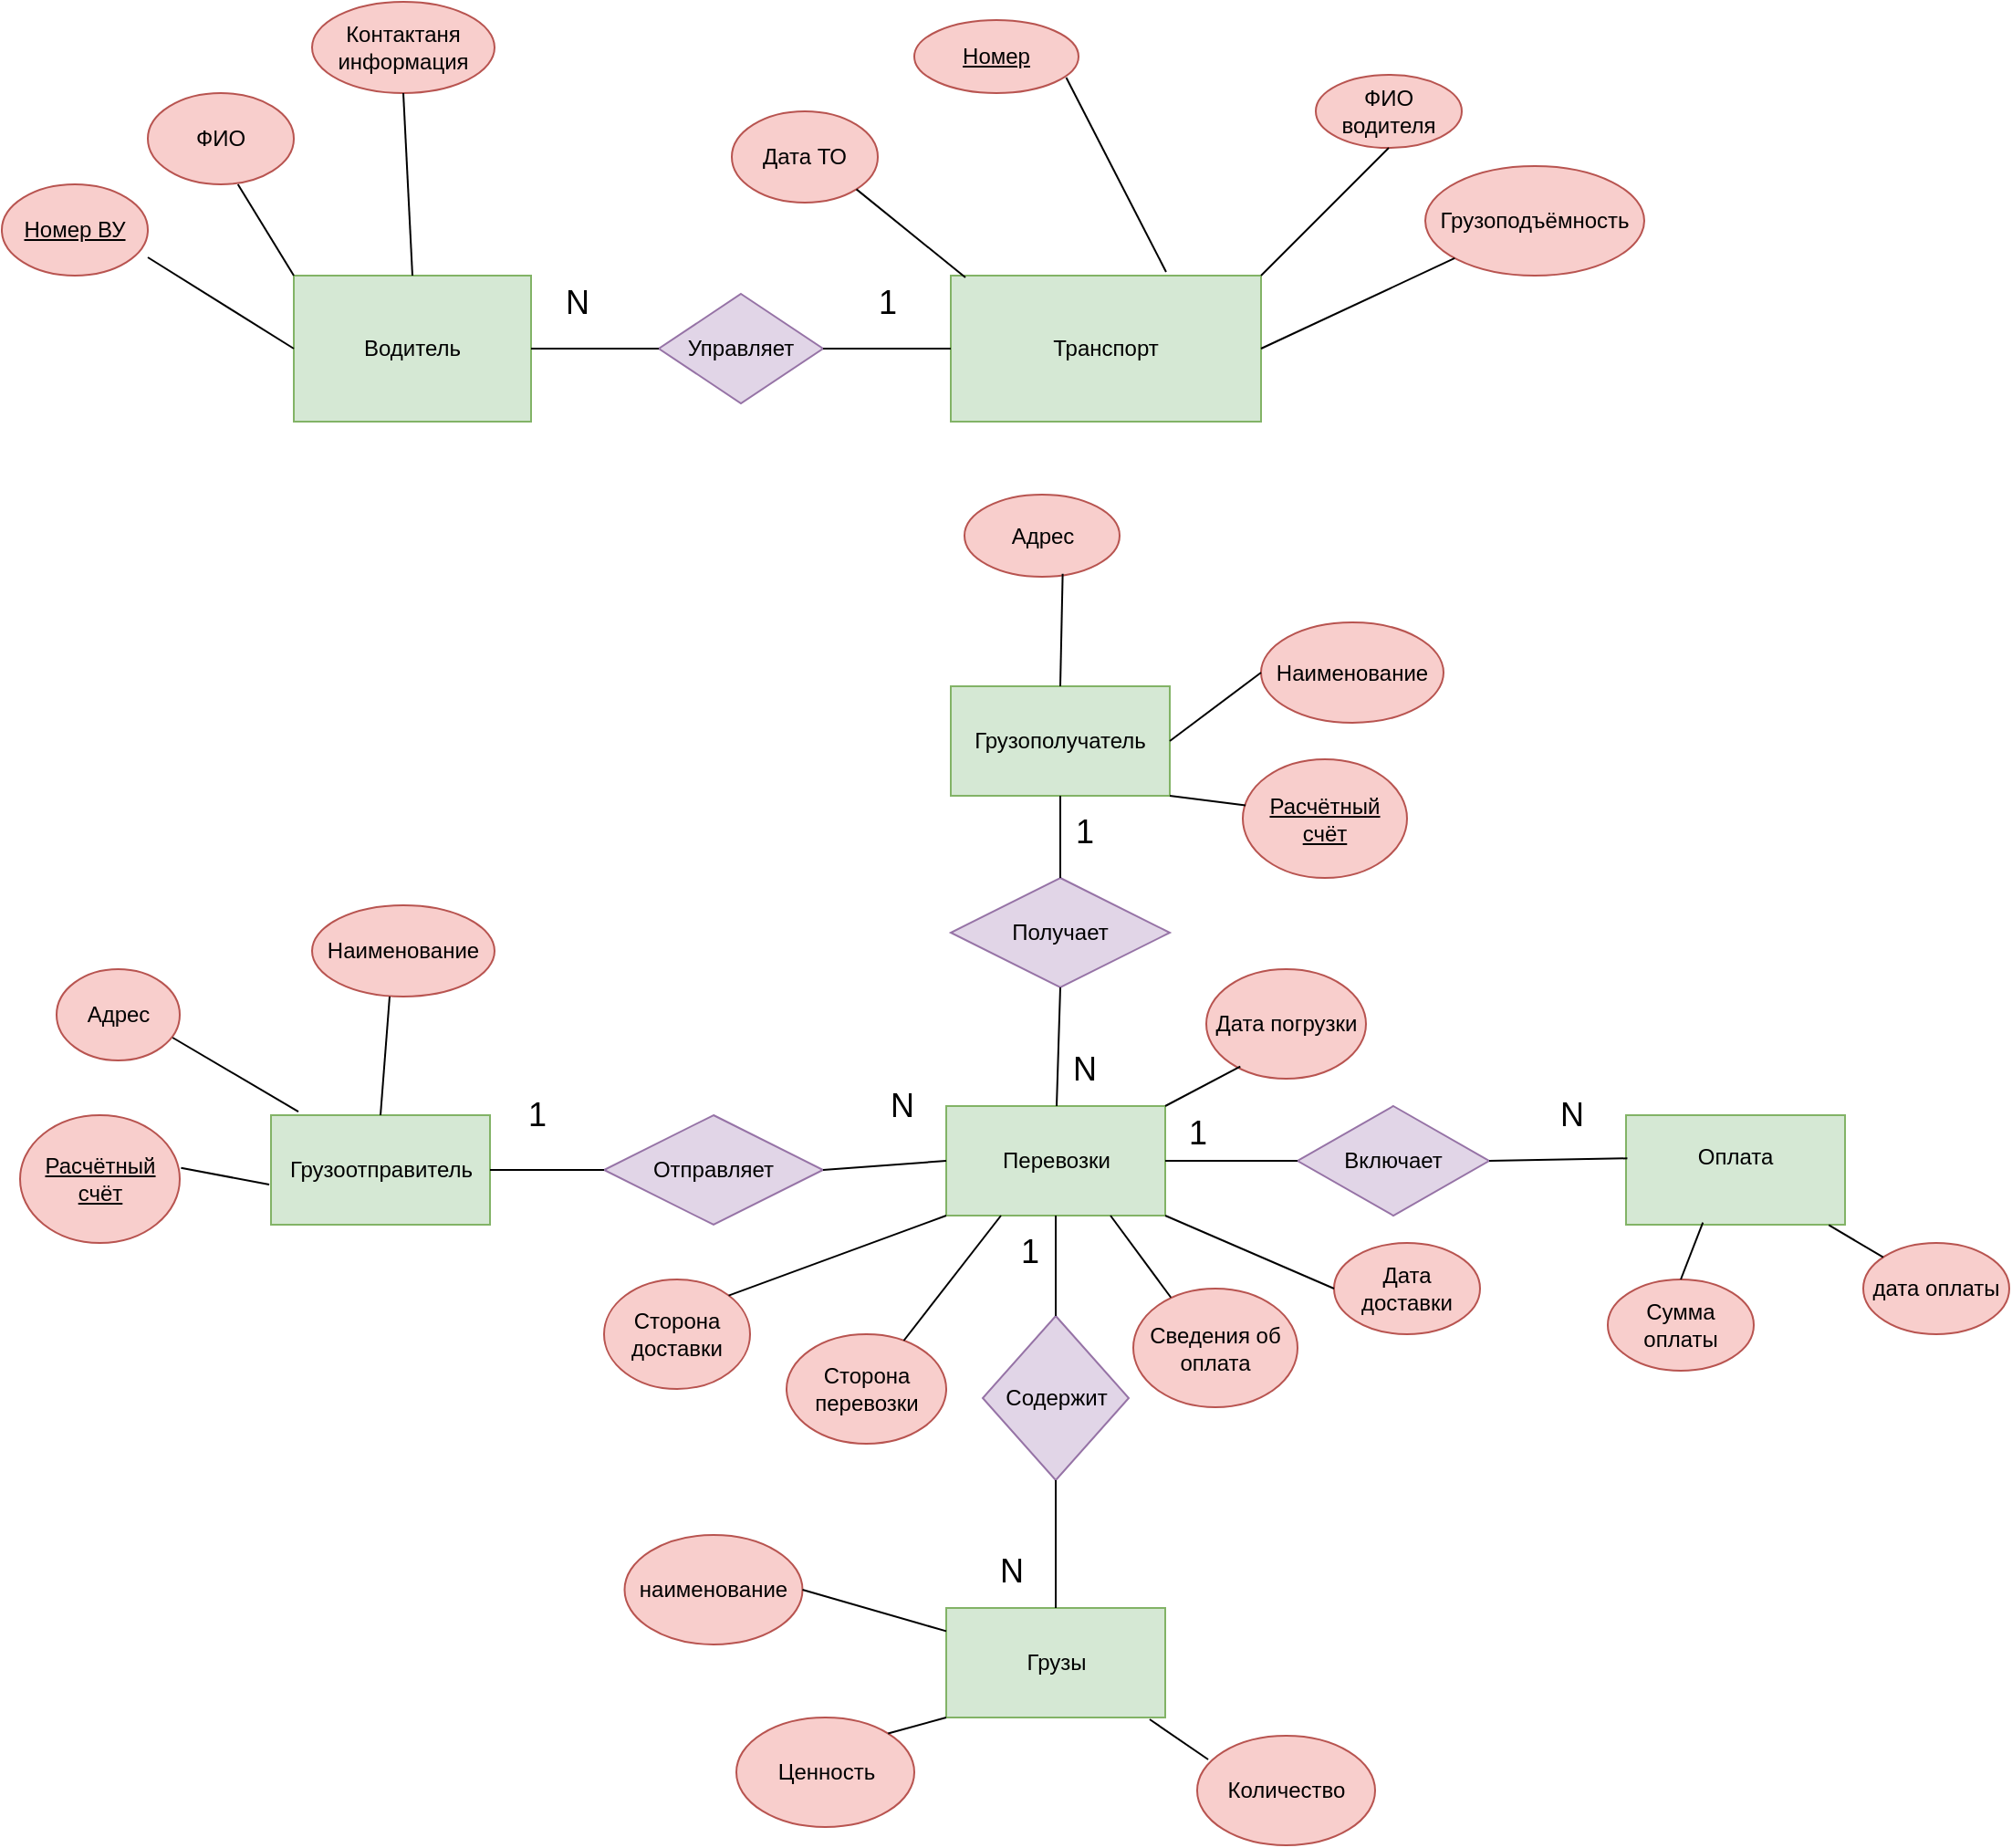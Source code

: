 <mxfile>
    <diagram id="pH3nRYkegncTpKT20pK_" name="Большой вариант">
        <mxGraphModel dx="1652" dy="916" grid="1" gridSize="10" guides="1" tooltips="1" connect="1" arrows="1" fold="1" page="1" pageScale="1" pageWidth="827" pageHeight="1169" math="0" shadow="0">
            <root>
                <mxCell id="0"/>
                <mxCell id="1" parent="0"/>
                <mxCell id="U-kBuVLFLors2HC2WmOx-1" value="Транспорт" style="rounded=0;whiteSpace=wrap;html=1;fillColor=#d5e8d4;strokeColor=#82b366;" parent="1" vertex="1">
                    <mxGeometry x="600" y="240" width="170" height="80" as="geometry"/>
                </mxCell>
                <mxCell id="U-kBuVLFLors2HC2WmOx-2" value="Грузоотправитель" style="rounded=0;whiteSpace=wrap;html=1;fillColor=#d5e8d4;strokeColor=#82b366;" parent="1" vertex="1">
                    <mxGeometry x="227.5" y="700" width="120" height="60" as="geometry"/>
                </mxCell>
                <mxCell id="U-kBuVLFLors2HC2WmOx-3" value="Грузополучатель" style="rounded=0;whiteSpace=wrap;html=1;fillColor=#d5e8d4;strokeColor=#82b366;" parent="1" vertex="1">
                    <mxGeometry x="600" y="465" width="120" height="60" as="geometry"/>
                </mxCell>
                <mxCell id="U-kBuVLFLors2HC2WmOx-4" value="Перевозки" style="rounded=0;whiteSpace=wrap;html=1;fillColor=#d5e8d4;strokeColor=#82b366;" parent="1" vertex="1">
                    <mxGeometry x="597.5" y="695" width="120" height="60" as="geometry"/>
                </mxCell>
                <mxCell id="U-kBuVLFLors2HC2WmOx-5" value="Водитель" style="rounded=0;whiteSpace=wrap;html=1;fillColor=#d5e8d4;strokeColor=#82b366;" parent="1" vertex="1">
                    <mxGeometry x="240" y="240" width="130" height="80" as="geometry"/>
                </mxCell>
                <mxCell id="U-kBuVLFLors2HC2WmOx-6" value="Оплата&lt;div&gt;&lt;br&gt;&lt;/div&gt;" style="rounded=0;whiteSpace=wrap;html=1;fillColor=#d5e8d4;strokeColor=#82b366;" parent="1" vertex="1">
                    <mxGeometry x="970" y="700" width="120" height="60" as="geometry"/>
                </mxCell>
                <mxCell id="U-kBuVLFLors2HC2WmOx-7" value="&lt;u&gt;Номер&lt;/u&gt;" style="ellipse;whiteSpace=wrap;html=1;fillColor=#f8cecc;strokeColor=#b85450;" parent="1" vertex="1">
                    <mxGeometry x="580" y="100" width="90" height="40" as="geometry"/>
                </mxCell>
                <mxCell id="U-kBuVLFLors2HC2WmOx-8" value="Дата ТО" style="ellipse;whiteSpace=wrap;html=1;fillColor=#f8cecc;strokeColor=#b85450;" parent="1" vertex="1">
                    <mxGeometry x="480" y="150" width="80" height="50" as="geometry"/>
                </mxCell>
                <mxCell id="U-kBuVLFLors2HC2WmOx-9" style="edgeStyle=orthogonalEdgeStyle;rounded=0;orthogonalLoop=1;jettySize=auto;html=1;exitX=0.5;exitY=0;exitDx=0;exitDy=0;entryX=0.5;entryY=0;entryDx=0;entryDy=0;" parent="1" source="U-kBuVLFLors2HC2WmOx-10" target="U-kBuVLFLors2HC2WmOx-10" edge="1">
                    <mxGeometry relative="1" as="geometry">
                        <mxPoint x="680" y="110" as="targetPoint"/>
                    </mxGeometry>
                </mxCell>
                <mxCell id="U-kBuVLFLors2HC2WmOx-10" value="ФИО водителя" style="ellipse;whiteSpace=wrap;html=1;fillColor=#f8cecc;strokeColor=#b85450;" parent="1" vertex="1">
                    <mxGeometry x="800" y="130" width="80" height="40" as="geometry"/>
                </mxCell>
                <mxCell id="U-kBuVLFLors2HC2WmOx-11" value="Грузоподъёмность" style="ellipse;whiteSpace=wrap;html=1;fillColor=#f8cecc;strokeColor=#b85450;" parent="1" vertex="1">
                    <mxGeometry x="860" y="180" width="120" height="60" as="geometry"/>
                </mxCell>
                <mxCell id="U-kBuVLFLors2HC2WmOx-12" value="" style="endArrow=none;html=1;rounded=0;exitX=1;exitY=1;exitDx=0;exitDy=0;entryX=0.047;entryY=0.013;entryDx=0;entryDy=0;entryPerimeter=0;" parent="1" source="U-kBuVLFLors2HC2WmOx-8" target="U-kBuVLFLors2HC2WmOx-1" edge="1">
                    <mxGeometry width="50" height="50" relative="1" as="geometry">
                        <mxPoint x="510" y="100" as="sourcePoint"/>
                        <mxPoint x="560" y="50" as="targetPoint"/>
                    </mxGeometry>
                </mxCell>
                <mxCell id="U-kBuVLFLors2HC2WmOx-13" value="" style="endArrow=none;html=1;rounded=0;exitX=0.925;exitY=0.788;exitDx=0;exitDy=0;entryX=0.694;entryY=-0.025;entryDx=0;entryDy=0;exitPerimeter=0;entryPerimeter=0;" parent="1" source="U-kBuVLFLors2HC2WmOx-7" target="U-kBuVLFLors2HC2WmOx-1" edge="1">
                    <mxGeometry width="50" height="50" relative="1" as="geometry">
                        <mxPoint x="550" y="30" as="sourcePoint"/>
                        <mxPoint x="600" y="-20" as="targetPoint"/>
                    </mxGeometry>
                </mxCell>
                <mxCell id="U-kBuVLFLors2HC2WmOx-14" value="" style="endArrow=none;html=1;rounded=0;exitX=0.5;exitY=1;exitDx=0;exitDy=0;entryX=1;entryY=0;entryDx=0;entryDy=0;" parent="1" source="U-kBuVLFLors2HC2WmOx-10" target="U-kBuVLFLors2HC2WmOx-1" edge="1">
                    <mxGeometry width="50" height="50" relative="1" as="geometry">
                        <mxPoint x="720" y="120" as="sourcePoint"/>
                        <mxPoint x="770" y="70" as="targetPoint"/>
                    </mxGeometry>
                </mxCell>
                <mxCell id="U-kBuVLFLors2HC2WmOx-15" value="" style="endArrow=none;html=1;rounded=0;entryX=1;entryY=0.5;entryDx=0;entryDy=0;" parent="1" source="U-kBuVLFLors2HC2WmOx-11" target="U-kBuVLFLors2HC2WmOx-1" edge="1">
                    <mxGeometry width="50" height="50" relative="1" as="geometry">
                        <mxPoint x="810" y="90" as="sourcePoint"/>
                        <mxPoint x="810" y="30" as="targetPoint"/>
                    </mxGeometry>
                </mxCell>
                <mxCell id="U-kBuVLFLors2HC2WmOx-16" value="Управляет" style="rhombus;whiteSpace=wrap;html=1;fillColor=#e1d5e7;strokeColor=#9673a6;" parent="1" vertex="1">
                    <mxGeometry x="440" y="250" width="90" height="60" as="geometry"/>
                </mxCell>
                <mxCell id="U-kBuVLFLors2HC2WmOx-17" value="" style="endArrow=none;html=1;rounded=0;exitX=1;exitY=0.5;exitDx=0;exitDy=0;entryX=0;entryY=0.5;entryDx=0;entryDy=0;" parent="1" source="U-kBuVLFLors2HC2WmOx-5" target="U-kBuVLFLors2HC2WmOx-16" edge="1">
                    <mxGeometry width="50" height="50" relative="1" as="geometry">
                        <mxPoint x="480" y="410" as="sourcePoint"/>
                        <mxPoint x="530" y="360" as="targetPoint"/>
                    </mxGeometry>
                </mxCell>
                <mxCell id="U-kBuVLFLors2HC2WmOx-18" value="" style="endArrow=none;html=1;rounded=0;exitX=1;exitY=0.5;exitDx=0;exitDy=0;entryX=0;entryY=0.5;entryDx=0;entryDy=0;" parent="1" source="U-kBuVLFLors2HC2WmOx-16" target="U-kBuVLFLors2HC2WmOx-1" edge="1">
                    <mxGeometry width="50" height="50" relative="1" as="geometry">
                        <mxPoint x="520" y="320" as="sourcePoint"/>
                        <mxPoint x="570" y="270" as="targetPoint"/>
                    </mxGeometry>
                </mxCell>
                <mxCell id="U-kBuVLFLors2HC2WmOx-19" value="Контактаня информация" style="ellipse;whiteSpace=wrap;html=1;fillColor=#f8cecc;strokeColor=#b85450;" parent="1" vertex="1">
                    <mxGeometry x="250" y="90" width="100" height="50" as="geometry"/>
                </mxCell>
                <mxCell id="U-kBuVLFLors2HC2WmOx-20" value="ФИО" style="ellipse;whiteSpace=wrap;html=1;fillColor=#f8cecc;strokeColor=#b85450;" parent="1" vertex="1">
                    <mxGeometry x="160" y="140" width="80" height="50" as="geometry"/>
                </mxCell>
                <mxCell id="U-kBuVLFLors2HC2WmOx-21" value="" style="endArrow=none;html=1;rounded=0;exitX=0;exitY=0;exitDx=0;exitDy=0;entryX=0.617;entryY=1;entryDx=0;entryDy=0;entryPerimeter=0;" parent="1" source="U-kBuVLFLors2HC2WmOx-5" target="U-kBuVLFLors2HC2WmOx-20" edge="1">
                    <mxGeometry width="50" height="50" relative="1" as="geometry">
                        <mxPoint x="210" y="250" as="sourcePoint"/>
                        <mxPoint x="260" y="200" as="targetPoint"/>
                    </mxGeometry>
                </mxCell>
                <mxCell id="U-kBuVLFLors2HC2WmOx-22" value="" style="endArrow=none;html=1;rounded=0;exitX=0.5;exitY=0;exitDx=0;exitDy=0;entryX=0.5;entryY=1;entryDx=0;entryDy=0;" parent="1" source="U-kBuVLFLors2HC2WmOx-5" target="U-kBuVLFLors2HC2WmOx-19" edge="1">
                    <mxGeometry width="50" height="50" relative="1" as="geometry">
                        <mxPoint x="380" y="250" as="sourcePoint"/>
                        <mxPoint x="430" y="200" as="targetPoint"/>
                    </mxGeometry>
                </mxCell>
                <mxCell id="U-kBuVLFLors2HC2WmOx-23" value="&lt;span style=&quot;font-size: 18px;&quot;&gt;N&lt;/span&gt;" style="text;html=1;align=center;verticalAlign=middle;resizable=0;points=[];autosize=1;strokeColor=none;fillColor=none;" parent="1" vertex="1">
                    <mxGeometry x="375" y="235" width="40" height="40" as="geometry"/>
                </mxCell>
                <mxCell id="U-kBuVLFLors2HC2WmOx-24" value="&lt;font style=&quot;font-size: 18px;&quot;&gt;1&lt;/font&gt;" style="text;html=1;align=center;verticalAlign=middle;resizable=0;points=[];autosize=1;strokeColor=none;fillColor=none;" parent="1" vertex="1">
                    <mxGeometry x="550" y="235" width="30" height="40" as="geometry"/>
                </mxCell>
                <mxCell id="U-kBuVLFLors2HC2WmOx-25" value="&lt;u&gt;Расчётный счёт&lt;/u&gt;" style="ellipse;whiteSpace=wrap;html=1;fillColor=#f8cecc;strokeColor=#b85450;" parent="1" vertex="1">
                    <mxGeometry x="90" y="700" width="87.5" height="70" as="geometry"/>
                </mxCell>
                <mxCell id="U-kBuVLFLors2HC2WmOx-26" value="Наименование" style="ellipse;whiteSpace=wrap;html=1;fillColor=#f8cecc;strokeColor=#b85450;" parent="1" vertex="1">
                    <mxGeometry x="250" y="585" width="100" height="50" as="geometry"/>
                </mxCell>
                <mxCell id="U-kBuVLFLors2HC2WmOx-27" value="Адрес" style="ellipse;whiteSpace=wrap;html=1;fillColor=#f8cecc;strokeColor=#b85450;" parent="1" vertex="1">
                    <mxGeometry x="110" y="620" width="67.5" height="50" as="geometry"/>
                </mxCell>
                <mxCell id="U-kBuVLFLors2HC2WmOx-28" value="" style="endArrow=none;html=1;rounded=0;exitX=1.008;exitY=0.413;exitDx=0;exitDy=0;exitPerimeter=0;entryX=-0.008;entryY=0.633;entryDx=0;entryDy=0;entryPerimeter=0;" parent="1" source="U-kBuVLFLors2HC2WmOx-25" target="U-kBuVLFLors2HC2WmOx-2" edge="1">
                    <mxGeometry width="50" height="50" relative="1" as="geometry">
                        <mxPoint x="177.5" y="820" as="sourcePoint"/>
                        <mxPoint x="227.5" y="770" as="targetPoint"/>
                    </mxGeometry>
                </mxCell>
                <mxCell id="U-kBuVLFLors2HC2WmOx-29" value="" style="endArrow=none;html=1;rounded=0;exitX=0.942;exitY=0.75;exitDx=0;exitDy=0;exitPerimeter=0;entryX=0.125;entryY=-0.033;entryDx=0;entryDy=0;entryPerimeter=0;" parent="1" source="U-kBuVLFLors2HC2WmOx-27" target="U-kBuVLFLors2HC2WmOx-2" edge="1">
                    <mxGeometry width="50" height="50" relative="1" as="geometry">
                        <mxPoint x="197.5" y="670" as="sourcePoint"/>
                        <mxPoint x="247.5" y="620" as="targetPoint"/>
                    </mxGeometry>
                </mxCell>
                <mxCell id="U-kBuVLFLors2HC2WmOx-30" value="" style="endArrow=none;html=1;rounded=0;exitX=0.5;exitY=0;exitDx=0;exitDy=0;entryX=0.425;entryY=1;entryDx=0;entryDy=0;entryPerimeter=0;" parent="1" source="U-kBuVLFLors2HC2WmOx-2" target="U-kBuVLFLors2HC2WmOx-26" edge="1">
                    <mxGeometry width="50" height="50" relative="1" as="geometry">
                        <mxPoint x="357.5" y="740" as="sourcePoint"/>
                        <mxPoint x="407.5" y="690" as="targetPoint"/>
                    </mxGeometry>
                </mxCell>
                <mxCell id="U-kBuVLFLors2HC2WmOx-31" value="&lt;u&gt;Расчётный счёт&lt;/u&gt;" style="ellipse;whiteSpace=wrap;html=1;fillColor=#f8cecc;strokeColor=#b85450;" parent="1" vertex="1">
                    <mxGeometry x="760" y="505" width="90" height="65" as="geometry"/>
                </mxCell>
                <mxCell id="U-kBuVLFLors2HC2WmOx-32" value="Наименование" style="ellipse;whiteSpace=wrap;html=1;fillColor=#f8cecc;strokeColor=#b85450;" parent="1" vertex="1">
                    <mxGeometry x="770" y="430" width="100" height="55" as="geometry"/>
                </mxCell>
                <mxCell id="U-kBuVLFLors2HC2WmOx-33" value="Адрес" style="ellipse;whiteSpace=wrap;html=1;fillColor=#f8cecc;strokeColor=#b85450;" parent="1" vertex="1">
                    <mxGeometry x="607.5" y="360" width="85" height="45" as="geometry"/>
                </mxCell>
                <mxCell id="U-kBuVLFLors2HC2WmOx-34" value="" style="endArrow=none;html=1;rounded=0;exitX=0.017;exitY=0.388;exitDx=0;exitDy=0;entryX=1;entryY=1;entryDx=0;entryDy=0;exitPerimeter=0;" parent="1" source="U-kBuVLFLors2HC2WmOx-31" target="U-kBuVLFLors2HC2WmOx-3" edge="1">
                    <mxGeometry width="50" height="50" relative="1" as="geometry">
                        <mxPoint x="630" y="585" as="sourcePoint"/>
                        <mxPoint x="679" y="503" as="targetPoint"/>
                    </mxGeometry>
                </mxCell>
                <mxCell id="U-kBuVLFLors2HC2WmOx-35" value="" style="endArrow=none;html=1;rounded=0;exitX=0.633;exitY=0.963;exitDx=0;exitDy=0;exitPerimeter=0;entryX=0.5;entryY=0;entryDx=0;entryDy=0;" parent="1" source="U-kBuVLFLors2HC2WmOx-33" target="U-kBuVLFLors2HC2WmOx-3" edge="1">
                    <mxGeometry width="50" height="50" relative="1" as="geometry">
                        <mxPoint x="650" y="435" as="sourcePoint"/>
                        <mxPoint x="695" y="463" as="targetPoint"/>
                    </mxGeometry>
                </mxCell>
                <mxCell id="U-kBuVLFLors2HC2WmOx-36" value="" style="endArrow=none;html=1;rounded=0;exitX=1;exitY=0.5;exitDx=0;exitDy=0;entryX=0;entryY=0.5;entryDx=0;entryDy=0;" parent="1" source="U-kBuVLFLors2HC2WmOx-3" target="U-kBuVLFLors2HC2WmOx-32" edge="1">
                    <mxGeometry width="50" height="50" relative="1" as="geometry">
                        <mxPoint x="740" y="465" as="sourcePoint"/>
                        <mxPoint x="860" y="455" as="targetPoint"/>
                    </mxGeometry>
                </mxCell>
                <mxCell id="U-kBuVLFLors2HC2WmOx-37" value="&lt;font style=&quot;font-size: 18px;&quot;&gt;1&lt;/font&gt;" style="text;html=1;align=center;verticalAlign=middle;resizable=0;points=[];autosize=1;strokeColor=none;fillColor=none;" parent="1" vertex="1">
                    <mxGeometry x="357.5" y="680" width="30" height="40" as="geometry"/>
                </mxCell>
                <mxCell id="U-kBuVLFLors2HC2WmOx-38" value="Сторона доставки" style="ellipse;whiteSpace=wrap;html=1;fillColor=#f8cecc;strokeColor=#b85450;" parent="1" vertex="1">
                    <mxGeometry x="410" y="790" width="80" height="60" as="geometry"/>
                </mxCell>
                <mxCell id="U-kBuVLFLors2HC2WmOx-39" value="Сторона перевозки" style="ellipse;whiteSpace=wrap;html=1;fillColor=#f8cecc;strokeColor=#b85450;" parent="1" vertex="1">
                    <mxGeometry x="510" y="820" width="87.5" height="60" as="geometry"/>
                </mxCell>
                <mxCell id="U-kBuVLFLors2HC2WmOx-40" value="Сведения об оплата" style="ellipse;whiteSpace=wrap;html=1;fillColor=#f8cecc;strokeColor=#b85450;" parent="1" vertex="1">
                    <mxGeometry x="700" y="795" width="90" height="65" as="geometry"/>
                </mxCell>
                <mxCell id="U-kBuVLFLors2HC2WmOx-41" value="Дата доставки" style="ellipse;whiteSpace=wrap;html=1;fillColor=#f8cecc;strokeColor=#b85450;" parent="1" vertex="1">
                    <mxGeometry x="810" y="770" width="80" height="50" as="geometry"/>
                </mxCell>
                <mxCell id="U-kBuVLFLors2HC2WmOx-42" value="Дата погрузки" style="ellipse;whiteSpace=wrap;html=1;fillColor=#f8cecc;strokeColor=#b85450;" parent="1" vertex="1">
                    <mxGeometry x="740" y="620" width="87.5" height="60" as="geometry"/>
                </mxCell>
                <mxCell id="U-kBuVLFLors2HC2WmOx-43" value="" style="endArrow=none;html=1;rounded=0;entryX=0.213;entryY=0.888;entryDx=0;entryDy=0;entryPerimeter=0;exitX=1;exitY=0;exitDx=0;exitDy=0;" parent="1" source="U-kBuVLFLors2HC2WmOx-4" target="U-kBuVLFLors2HC2WmOx-42" edge="1">
                    <mxGeometry width="50" height="50" relative="1" as="geometry">
                        <mxPoint x="637.5" y="750" as="sourcePoint"/>
                        <mxPoint x="687.5" y="700" as="targetPoint"/>
                    </mxGeometry>
                </mxCell>
                <mxCell id="U-kBuVLFLors2HC2WmOx-44" value="" style="endArrow=none;html=1;rounded=0;entryX=0;entryY=0.5;entryDx=0;entryDy=0;exitX=1;exitY=1;exitDx=0;exitDy=0;" parent="1" source="U-kBuVLFLors2HC2WmOx-4" target="U-kBuVLFLors2HC2WmOx-41" edge="1">
                    <mxGeometry width="50" height="50" relative="1" as="geometry">
                        <mxPoint x="618.5" y="705" as="sourcePoint"/>
                        <mxPoint x="608.5" y="682" as="targetPoint"/>
                    </mxGeometry>
                </mxCell>
                <mxCell id="U-kBuVLFLors2HC2WmOx-45" value="" style="endArrow=none;html=1;rounded=0;entryX=0.229;entryY=0.075;entryDx=0;entryDy=0;entryPerimeter=0;exitX=0.75;exitY=1;exitDx=0;exitDy=0;" parent="1" source="U-kBuVLFLors2HC2WmOx-4" target="U-kBuVLFLors2HC2WmOx-40" edge="1">
                    <mxGeometry width="50" height="50" relative="1" as="geometry">
                        <mxPoint x="645.5" y="702" as="sourcePoint"/>
                        <mxPoint x="682.5" y="664" as="targetPoint"/>
                    </mxGeometry>
                </mxCell>
                <mxCell id="U-kBuVLFLors2HC2WmOx-46" value="" style="endArrow=none;html=1;rounded=0;exitX=0.25;exitY=1;exitDx=0;exitDy=0;" parent="1" source="U-kBuVLFLors2HC2WmOx-4" target="U-kBuVLFLors2HC2WmOx-39" edge="1">
                    <mxGeometry width="50" height="50" relative="1" as="geometry">
                        <mxPoint x="736.5" y="765" as="sourcePoint"/>
                        <mxPoint x="777.5" y="750" as="targetPoint"/>
                    </mxGeometry>
                </mxCell>
                <mxCell id="U-kBuVLFLors2HC2WmOx-47" value="" style="endArrow=none;html=1;rounded=0;exitX=0;exitY=1;exitDx=0;exitDy=0;entryX=1;entryY=0;entryDx=0;entryDy=0;" parent="1" source="U-kBuVLFLors2HC2WmOx-4" target="U-kBuVLFLors2HC2WmOx-38" edge="1">
                    <mxGeometry width="50" height="50" relative="1" as="geometry">
                        <mxPoint x="728.5" y="762" as="sourcePoint"/>
                        <mxPoint x="793.5" y="783" as="targetPoint"/>
                    </mxGeometry>
                </mxCell>
                <mxCell id="U-kBuVLFLors2HC2WmOx-48" value="&lt;span style=&quot;font-size: 18px;&quot;&gt;N&lt;/span&gt;" style="text;html=1;align=center;verticalAlign=middle;resizable=0;points=[];autosize=1;strokeColor=none;fillColor=none;" parent="1" vertex="1">
                    <mxGeometry x="552.5" y="675" width="40" height="40" as="geometry"/>
                </mxCell>
                <mxCell id="U-kBuVLFLors2HC2WmOx-49" value="Получает" style="shape=rhombus;perimeter=rhombusPerimeter;whiteSpace=wrap;html=1;align=center;fillColor=#e1d5e7;strokeColor=#9673a6;" parent="1" vertex="1">
                    <mxGeometry x="600" y="570" width="120" height="60" as="geometry"/>
                </mxCell>
                <mxCell id="U-kBuVLFLors2HC2WmOx-50" value="" style="endArrow=none;html=1;rounded=0;entryX=0.5;entryY=1;entryDx=0;entryDy=0;exitX=0.5;exitY=0;exitDx=0;exitDy=0;" parent="1" source="U-kBuVLFLors2HC2WmOx-49" target="U-kBuVLFLors2HC2WmOx-3" edge="1">
                    <mxGeometry width="50" height="50" relative="1" as="geometry">
                        <mxPoint x="710" y="570" as="sourcePoint"/>
                        <mxPoint x="760" y="520" as="targetPoint"/>
                    </mxGeometry>
                </mxCell>
                <mxCell id="U-kBuVLFLors2HC2WmOx-51" value="" style="endArrow=none;html=1;rounded=0;entryX=0.5;entryY=1;entryDx=0;entryDy=0;" parent="1" target="U-kBuVLFLors2HC2WmOx-49" edge="1">
                    <mxGeometry width="50" height="50" relative="1" as="geometry">
                        <mxPoint x="658" y="695" as="sourcePoint"/>
                        <mxPoint x="640" y="630" as="targetPoint"/>
                    </mxGeometry>
                </mxCell>
                <mxCell id="U-kBuVLFLors2HC2WmOx-52" value="&lt;font style=&quot;font-size: 18px;&quot;&gt;1&lt;/font&gt;" style="text;html=1;align=center;verticalAlign=middle;resizable=0;points=[];autosize=1;strokeColor=none;fillColor=none;" parent="1" vertex="1">
                    <mxGeometry x="657.5" y="525" width="30" height="40" as="geometry"/>
                </mxCell>
                <mxCell id="U-kBuVLFLors2HC2WmOx-53" value="&lt;span style=&quot;font-size: 18px;&quot;&gt;N&lt;/span&gt;" style="text;html=1;align=center;verticalAlign=middle;resizable=0;points=[];autosize=1;strokeColor=none;fillColor=none;" parent="1" vertex="1">
                    <mxGeometry x="652.5" y="655" width="40" height="40" as="geometry"/>
                </mxCell>
                <mxCell id="U-kBuVLFLors2HC2WmOx-54" value="Отправляет" style="shape=rhombus;perimeter=rhombusPerimeter;whiteSpace=wrap;html=1;align=center;fillColor=#e1d5e7;strokeColor=#9673a6;" parent="1" vertex="1">
                    <mxGeometry x="410" y="700" width="120" height="60" as="geometry"/>
                </mxCell>
                <mxCell id="U-kBuVLFLors2HC2WmOx-55" value="" style="endArrow=none;html=1;rounded=0;exitX=1;exitY=0.5;exitDx=0;exitDy=0;entryX=0;entryY=0.5;entryDx=0;entryDy=0;" parent="1" source="U-kBuVLFLors2HC2WmOx-2" target="U-kBuVLFLors2HC2WmOx-54" edge="1">
                    <mxGeometry width="50" height="50" relative="1" as="geometry">
                        <mxPoint x="350" y="760" as="sourcePoint"/>
                        <mxPoint x="400" y="710" as="targetPoint"/>
                    </mxGeometry>
                </mxCell>
                <mxCell id="U-kBuVLFLors2HC2WmOx-56" value="" style="endArrow=none;html=1;rounded=0;exitX=1;exitY=0.5;exitDx=0;exitDy=0;entryX=0;entryY=0.5;entryDx=0;entryDy=0;" parent="1" source="U-kBuVLFLors2HC2WmOx-54" target="U-kBuVLFLors2HC2WmOx-4" edge="1">
                    <mxGeometry width="50" height="50" relative="1" as="geometry">
                        <mxPoint x="518" y="690" as="sourcePoint"/>
                        <mxPoint x="580" y="690" as="targetPoint"/>
                    </mxGeometry>
                </mxCell>
                <mxCell id="U-kBuVLFLors2HC2WmOx-57" value="&lt;div&gt;Включает&lt;/div&gt;" style="shape=rhombus;perimeter=rhombusPerimeter;whiteSpace=wrap;html=1;align=center;fillColor=#e1d5e7;strokeColor=#9673a6;" parent="1" vertex="1">
                    <mxGeometry x="790" y="695" width="105" height="60" as="geometry"/>
                </mxCell>
                <mxCell id="U-kBuVLFLors2HC2WmOx-58" value="" style="endArrow=none;html=1;rounded=0;exitX=1;exitY=0.5;exitDx=0;exitDy=0;" parent="1" source="U-kBuVLFLors2HC2WmOx-4" target="U-kBuVLFLors2HC2WmOx-57" edge="1">
                    <mxGeometry width="50" height="50" relative="1" as="geometry">
                        <mxPoint x="730" y="750" as="sourcePoint"/>
                        <mxPoint x="780" y="700" as="targetPoint"/>
                    </mxGeometry>
                </mxCell>
                <mxCell id="U-kBuVLFLors2HC2WmOx-59" value="" style="endArrow=none;html=1;rounded=0;exitX=1;exitY=0.5;exitDx=0;exitDy=0;entryX=0.006;entryY=0.394;entryDx=0;entryDy=0;entryPerimeter=0;" parent="1" source="U-kBuVLFLors2HC2WmOx-57" target="U-kBuVLFLors2HC2WmOx-6" edge="1">
                    <mxGeometry width="50" height="50" relative="1" as="geometry">
                        <mxPoint x="880" y="694.31" as="sourcePoint"/>
                        <mxPoint x="952" y="694.31" as="targetPoint"/>
                    </mxGeometry>
                </mxCell>
                <mxCell id="U-kBuVLFLors2HC2WmOx-60" value="Сумма оплаты" style="ellipse;whiteSpace=wrap;html=1;fillColor=#f8cecc;strokeColor=#b85450;" parent="1" vertex="1">
                    <mxGeometry x="960" y="790" width="80" height="50" as="geometry"/>
                </mxCell>
                <mxCell id="U-kBuVLFLors2HC2WmOx-61" value="дата оплаты" style="ellipse;whiteSpace=wrap;html=1;fillColor=#f8cecc;strokeColor=#b85450;" parent="1" vertex="1">
                    <mxGeometry x="1100" y="770" width="80" height="50" as="geometry"/>
                </mxCell>
                <mxCell id="U-kBuVLFLors2HC2WmOx-62" value="" style="endArrow=none;html=1;rounded=0;exitX=0.5;exitY=0;exitDx=0;exitDy=0;entryX=0.351;entryY=0.98;entryDx=0;entryDy=0;entryPerimeter=0;" parent="1" source="U-kBuVLFLors2HC2WmOx-60" target="U-kBuVLFLors2HC2WmOx-6" edge="1">
                    <mxGeometry width="50" height="50" relative="1" as="geometry">
                        <mxPoint x="1040" y="890" as="sourcePoint"/>
                        <mxPoint x="1090" y="840" as="targetPoint"/>
                    </mxGeometry>
                </mxCell>
                <mxCell id="U-kBuVLFLors2HC2WmOx-63" value="" style="endArrow=none;html=1;rounded=0;entryX=0.926;entryY=1.003;entryDx=0;entryDy=0;entryPerimeter=0;" parent="1" source="U-kBuVLFLors2HC2WmOx-61" target="U-kBuVLFLors2HC2WmOx-6" edge="1">
                    <mxGeometry width="50" height="50" relative="1" as="geometry">
                        <mxPoint x="1078" y="840" as="sourcePoint"/>
                        <mxPoint x="1090" y="789" as="targetPoint"/>
                    </mxGeometry>
                </mxCell>
                <mxCell id="U-kBuVLFLors2HC2WmOx-64" value="&lt;font style=&quot;font-size: 18px;&quot;&gt;1&lt;/font&gt;" style="text;html=1;align=center;verticalAlign=middle;resizable=0;points=[];autosize=1;strokeColor=none;fillColor=none;" parent="1" vertex="1">
                    <mxGeometry x="720" y="690" width="30" height="40" as="geometry"/>
                </mxCell>
                <mxCell id="U-kBuVLFLors2HC2WmOx-65" value="&lt;span style=&quot;font-size: 18px;&quot;&gt;N&lt;/span&gt;" style="text;html=1;align=center;verticalAlign=middle;resizable=0;points=[];autosize=1;strokeColor=none;fillColor=none;" parent="1" vertex="1">
                    <mxGeometry x="920" y="680" width="40" height="40" as="geometry"/>
                </mxCell>
                <mxCell id="U-kBuVLFLors2HC2WmOx-66" value="&lt;u&gt;Номер ВУ&lt;/u&gt;" style="ellipse;whiteSpace=wrap;html=1;fillColor=#f8cecc;strokeColor=#b85450;" parent="1" vertex="1">
                    <mxGeometry x="80" y="190" width="80" height="50" as="geometry"/>
                </mxCell>
                <mxCell id="U-kBuVLFLors2HC2WmOx-67" value="" style="endArrow=none;html=1;rounded=0;exitX=0;exitY=0.5;exitDx=0;exitDy=0;entryX=1;entryY=0.8;entryDx=0;entryDy=0;entryPerimeter=0;" parent="1" source="U-kBuVLFLors2HC2WmOx-5" target="U-kBuVLFLors2HC2WmOx-66" edge="1">
                    <mxGeometry width="50" height="50" relative="1" as="geometry">
                        <mxPoint x="250" y="250" as="sourcePoint"/>
                        <mxPoint x="190" y="250" as="targetPoint"/>
                    </mxGeometry>
                </mxCell>
                <mxCell id="Cw069byiY2gqhYTwoMly-1" value="&lt;div&gt;Содержит&lt;/div&gt;" style="shape=rhombus;perimeter=rhombusPerimeter;whiteSpace=wrap;html=1;align=center;fillColor=#e1d5e7;strokeColor=#9673a6;" parent="1" vertex="1">
                    <mxGeometry x="617.5" y="810" width="80" height="90" as="geometry"/>
                </mxCell>
                <mxCell id="Cw069byiY2gqhYTwoMly-2" value="" style="endArrow=none;html=1;rounded=0;entryX=0.5;entryY=1;entryDx=0;entryDy=0;exitX=0.5;exitY=0;exitDx=0;exitDy=0;" parent="1" source="Cw069byiY2gqhYTwoMly-1" target="U-kBuVLFLors2HC2WmOx-4" edge="1">
                    <mxGeometry width="50" height="50" relative="1" as="geometry">
                        <mxPoint x="649" y="840" as="sourcePoint"/>
                        <mxPoint x="651" y="775" as="targetPoint"/>
                    </mxGeometry>
                </mxCell>
                <mxCell id="Cw069byiY2gqhYTwoMly-3" value="Грузы" style="rounded=0;whiteSpace=wrap;html=1;fillColor=#d5e8d4;strokeColor=#82b366;" parent="1" vertex="1">
                    <mxGeometry x="597.5" y="970" width="120" height="60" as="geometry"/>
                </mxCell>
                <mxCell id="Cw069byiY2gqhYTwoMly-4" value="" style="endArrow=none;html=1;rounded=0;exitX=0.5;exitY=1;exitDx=0;exitDy=0;" parent="1" source="Cw069byiY2gqhYTwoMly-1" target="Cw069byiY2gqhYTwoMly-3" edge="1">
                    <mxGeometry width="50" height="50" relative="1" as="geometry">
                        <mxPoint x="670" y="860" as="sourcePoint"/>
                        <mxPoint x="668" y="765" as="targetPoint"/>
                    </mxGeometry>
                </mxCell>
                <mxCell id="Cw069byiY2gqhYTwoMly-5" value="наименование" style="ellipse;whiteSpace=wrap;html=1;fillColor=#f8cecc;strokeColor=#b85450;" parent="1" vertex="1">
                    <mxGeometry x="421.25" y="930" width="97.5" height="60" as="geometry"/>
                </mxCell>
                <mxCell id="Cw069byiY2gqhYTwoMly-6" value="Ценность&lt;span style=&quot;font-family: monospace; font-size: 0px; text-align: start; text-wrap: nowrap;&quot;&gt;%3CmxGraphModel%3E%3Croot%3E%3CmxCell%20id%3D%220%22%2F%3E%3CmxCell%20id%3D%221%22%20parent%3D%220%22%2F%3E%3CmxCell%20id%3D%222%22%20value%3D%22%D0%BD%D0%B0%D0%B8%D0%BC%D0%B5%D0%BD%D0%BE%D0%B2%D0%B0%D0%BD%D0%B8%D0%B5%22%20style%3D%22ellipse%3BwhiteSpace%3Dwrap%3Bhtml%3D1%3BfillColor%3D%23f8cecc%3BstrokeColor%3D%23b85450%3B%22%20vertex%3D%221%22%20parent%3D%221%22%3E%3CmxGeometry%20x%3D%22480%22%20y%3D%22920%22%20width%3D%2297.5%22%20height%3D%2260%22%20as%3D%22geometry%22%2F%3E%3C%2FmxCell%3E%3C%2Froot%3E%3C%2FmxGraphModel%3E&lt;/span&gt;" style="ellipse;whiteSpace=wrap;html=1;fillColor=#f8cecc;strokeColor=#b85450;" parent="1" vertex="1">
                    <mxGeometry x="482.5" y="1030" width="97.5" height="60" as="geometry"/>
                </mxCell>
                <mxCell id="Cw069byiY2gqhYTwoMly-7" value="Количество" style="ellipse;whiteSpace=wrap;html=1;fillColor=#f8cecc;strokeColor=#b85450;" parent="1" vertex="1">
                    <mxGeometry x="735" y="1040" width="97.5" height="60" as="geometry"/>
                </mxCell>
                <mxCell id="Cw069byiY2gqhYTwoMly-8" value="" style="endArrow=none;html=1;rounded=0;exitX=1;exitY=0.5;exitDx=0;exitDy=0;" parent="1" source="Cw069byiY2gqhYTwoMly-5" target="Cw069byiY2gqhYTwoMly-3" edge="1">
                    <mxGeometry width="50" height="50" relative="1" as="geometry">
                        <mxPoint x="668" y="910" as="sourcePoint"/>
                        <mxPoint x="668" y="980" as="targetPoint"/>
                    </mxGeometry>
                </mxCell>
                <mxCell id="Cw069byiY2gqhYTwoMly-9" value="" style="endArrow=none;html=1;rounded=0;exitX=0;exitY=1;exitDx=0;exitDy=0;entryX=1;entryY=0;entryDx=0;entryDy=0;" parent="1" source="Cw069byiY2gqhYTwoMly-3" target="Cw069byiY2gqhYTwoMly-6" edge="1">
                    <mxGeometry width="50" height="50" relative="1" as="geometry">
                        <mxPoint x="570" y="950" as="sourcePoint"/>
                        <mxPoint x="619" y="980" as="targetPoint"/>
                    </mxGeometry>
                </mxCell>
                <mxCell id="Cw069byiY2gqhYTwoMly-10" value="" style="endArrow=none;html=1;rounded=0;exitX=0.062;exitY=0.217;exitDx=0;exitDy=0;entryX=0.929;entryY=1.017;entryDx=0;entryDy=0;exitPerimeter=0;entryPerimeter=0;" parent="1" source="Cw069byiY2gqhYTwoMly-7" target="Cw069byiY2gqhYTwoMly-3" edge="1">
                    <mxGeometry width="50" height="50" relative="1" as="geometry">
                        <mxPoint x="608" y="1040" as="sourcePoint"/>
                        <mxPoint x="575" y="1049" as="targetPoint"/>
                    </mxGeometry>
                </mxCell>
                <mxCell id="Cw069byiY2gqhYTwoMly-11" value="&lt;font style=&quot;font-size: 18px;&quot;&gt;1&lt;/font&gt;" style="text;html=1;align=center;verticalAlign=middle;resizable=0;points=[];autosize=1;strokeColor=none;fillColor=none;" parent="1" vertex="1">
                    <mxGeometry x="627.5" y="755" width="30" height="40" as="geometry"/>
                </mxCell>
                <mxCell id="Cw069byiY2gqhYTwoMly-12" value="&lt;span style=&quot;font-size: 18px;&quot;&gt;N&lt;/span&gt;" style="text;html=1;align=center;verticalAlign=middle;resizable=0;points=[];autosize=1;strokeColor=none;fillColor=none;" parent="1" vertex="1">
                    <mxGeometry x="612.5" y="930" width="40" height="40" as="geometry"/>
                </mxCell>
            </root>
        </mxGraphModel>
    </diagram>
    <diagram name="Маленький вариант" id="c9riuxBmko2yBIIqOIz3">
        <mxGraphModel dx="1404" dy="779" grid="1" gridSize="10" guides="1" tooltips="1" connect="1" arrows="1" fold="1" page="1" pageScale="1" pageWidth="827" pageHeight="1169" math="0" shadow="0">
            <root>
                <mxCell id="0"/>
                <mxCell id="1" parent="0"/>
                <mxCell id="Ff3JbneCZzg7QOqK37aa-1" value="Транспорт" style="rounded=0;whiteSpace=wrap;html=1;fillColor=#d5e8d4;strokeColor=#82b366;" parent="1" vertex="1">
                    <mxGeometry x="610" y="240" width="170" height="80" as="geometry"/>
                </mxCell>
                <mxCell id="Ff3JbneCZzg7QOqK37aa-2" value="Грузоотправитель" style="rounded=0;whiteSpace=wrap;html=1;fillColor=#d5e8d4;strokeColor=#82b366;" parent="1" vertex="1">
                    <mxGeometry x="227.5" y="700" width="120" height="60" as="geometry"/>
                </mxCell>
                <mxCell id="Ff3JbneCZzg7QOqK37aa-3" value="Грузополучатель" style="rounded=0;whiteSpace=wrap;html=1;fillColor=#d5e8d4;strokeColor=#82b366;" parent="1" vertex="1">
                    <mxGeometry x="600" y="465" width="120" height="60" as="geometry"/>
                </mxCell>
                <mxCell id="Ff3JbneCZzg7QOqK37aa-4" value="Перевозки" style="rounded=0;whiteSpace=wrap;html=1;fillColor=#d5e8d4;strokeColor=#82b366;" parent="1" vertex="1">
                    <mxGeometry x="597.5" y="695" width="120" height="60" as="geometry"/>
                </mxCell>
                <mxCell id="Ff3JbneCZzg7QOqK37aa-7" value="Оплата&lt;div&gt;&lt;br&gt;&lt;/div&gt;" style="rounded=0;whiteSpace=wrap;html=1;fillColor=#d5e8d4;strokeColor=#82b366;" parent="1" vertex="1">
                    <mxGeometry x="970" y="700" width="120" height="60" as="geometry"/>
                </mxCell>
                <mxCell id="Ff3JbneCZzg7QOqK37aa-8" value="&lt;u&gt;Номер&lt;/u&gt;" style="ellipse;whiteSpace=wrap;html=1;fillColor=#f8cecc;strokeColor=#b85450;" parent="1" vertex="1">
                    <mxGeometry x="580" y="100" width="90" height="40" as="geometry"/>
                </mxCell>
                <mxCell id="Ff3JbneCZzg7QOqK37aa-9" value="Дата ТО" style="ellipse;whiteSpace=wrap;html=1;fillColor=#f8cecc;strokeColor=#b85450;" parent="1" vertex="1">
                    <mxGeometry x="480" y="150" width="80" height="50" as="geometry"/>
                </mxCell>
                <mxCell id="Ff3JbneCZzg7QOqK37aa-18" style="edgeStyle=orthogonalEdgeStyle;rounded=0;orthogonalLoop=1;jettySize=auto;html=1;exitX=0.5;exitY=0;exitDx=0;exitDy=0;entryX=0.5;entryY=0;entryDx=0;entryDy=0;" parent="1" source="Ff3JbneCZzg7QOqK37aa-10" target="Ff3JbneCZzg7QOqK37aa-10" edge="1">
                    <mxGeometry relative="1" as="geometry">
                        <mxPoint x="680" y="110" as="targetPoint"/>
                    </mxGeometry>
                </mxCell>
                <mxCell id="Ff3JbneCZzg7QOqK37aa-10" value="ФИО водителя" style="ellipse;whiteSpace=wrap;html=1;fillColor=#f8cecc;strokeColor=#b85450;" parent="1" vertex="1">
                    <mxGeometry x="800" y="130" width="80" height="40" as="geometry"/>
                </mxCell>
                <mxCell id="Ff3JbneCZzg7QOqK37aa-11" value="Грузоподъёмность" style="ellipse;whiteSpace=wrap;html=1;fillColor=#f8cecc;strokeColor=#b85450;" parent="1" vertex="1">
                    <mxGeometry x="860" y="180" width="120" height="60" as="geometry"/>
                </mxCell>
                <mxCell id="Ff3JbneCZzg7QOqK37aa-13" value="" style="endArrow=none;html=1;rounded=0;exitX=1;exitY=1;exitDx=0;exitDy=0;entryX=0.047;entryY=0.013;entryDx=0;entryDy=0;entryPerimeter=0;" parent="1" source="Ff3JbneCZzg7QOqK37aa-9" target="Ff3JbneCZzg7QOqK37aa-1" edge="1">
                    <mxGeometry width="50" height="50" relative="1" as="geometry">
                        <mxPoint x="510" y="100" as="sourcePoint"/>
                        <mxPoint x="560" y="50" as="targetPoint"/>
                    </mxGeometry>
                </mxCell>
                <mxCell id="Ff3JbneCZzg7QOqK37aa-14" value="" style="endArrow=none;html=1;rounded=0;exitX=0.925;exitY=0.788;exitDx=0;exitDy=0;entryX=0.694;entryY=-0.025;entryDx=0;entryDy=0;exitPerimeter=0;entryPerimeter=0;" parent="1" source="Ff3JbneCZzg7QOqK37aa-8" target="Ff3JbneCZzg7QOqK37aa-1" edge="1">
                    <mxGeometry width="50" height="50" relative="1" as="geometry">
                        <mxPoint x="550" y="30" as="sourcePoint"/>
                        <mxPoint x="600" y="-20" as="targetPoint"/>
                    </mxGeometry>
                </mxCell>
                <mxCell id="Ff3JbneCZzg7QOqK37aa-15" value="" style="endArrow=none;html=1;rounded=0;exitX=0.5;exitY=1;exitDx=0;exitDy=0;entryX=1;entryY=0;entryDx=0;entryDy=0;" parent="1" source="Ff3JbneCZzg7QOqK37aa-10" target="Ff3JbneCZzg7QOqK37aa-1" edge="1">
                    <mxGeometry width="50" height="50" relative="1" as="geometry">
                        <mxPoint x="720" y="120" as="sourcePoint"/>
                        <mxPoint x="770" y="70" as="targetPoint"/>
                    </mxGeometry>
                </mxCell>
                <mxCell id="Ff3JbneCZzg7QOqK37aa-17" value="" style="endArrow=none;html=1;rounded=0;entryX=1;entryY=0.5;entryDx=0;entryDy=0;" parent="1" source="Ff3JbneCZzg7QOqK37aa-11" target="Ff3JbneCZzg7QOqK37aa-1" edge="1">
                    <mxGeometry width="50" height="50" relative="1" as="geometry">
                        <mxPoint x="810" y="90" as="sourcePoint"/>
                        <mxPoint x="810" y="30" as="targetPoint"/>
                    </mxGeometry>
                </mxCell>
                <mxCell id="Ff3JbneCZzg7QOqK37aa-31" value="&lt;u&gt;Расчётный счёт&lt;/u&gt;" style="ellipse;whiteSpace=wrap;html=1;fillColor=#f8cecc;strokeColor=#b85450;" parent="1" vertex="1">
                    <mxGeometry x="90" y="700" width="87.5" height="70" as="geometry"/>
                </mxCell>
                <mxCell id="Ff3JbneCZzg7QOqK37aa-32" value="Наименование" style="ellipse;whiteSpace=wrap;html=1;fillColor=#f8cecc;strokeColor=#b85450;" parent="1" vertex="1">
                    <mxGeometry x="250" y="585" width="100" height="50" as="geometry"/>
                </mxCell>
                <mxCell id="Ff3JbneCZzg7QOqK37aa-33" value="Адрес" style="ellipse;whiteSpace=wrap;html=1;fillColor=#f8cecc;strokeColor=#b85450;" parent="1" vertex="1">
                    <mxGeometry x="110" y="620" width="67.5" height="50" as="geometry"/>
                </mxCell>
                <mxCell id="Ff3JbneCZzg7QOqK37aa-34" value="" style="endArrow=none;html=1;rounded=0;exitX=1.008;exitY=0.413;exitDx=0;exitDy=0;exitPerimeter=0;entryX=-0.008;entryY=0.633;entryDx=0;entryDy=0;entryPerimeter=0;" parent="1" source="Ff3JbneCZzg7QOqK37aa-31" target="Ff3JbneCZzg7QOqK37aa-2" edge="1">
                    <mxGeometry width="50" height="50" relative="1" as="geometry">
                        <mxPoint x="177.5" y="820" as="sourcePoint"/>
                        <mxPoint x="227.5" y="770" as="targetPoint"/>
                    </mxGeometry>
                </mxCell>
                <mxCell id="Ff3JbneCZzg7QOqK37aa-35" value="" style="endArrow=none;html=1;rounded=0;exitX=0.942;exitY=0.75;exitDx=0;exitDy=0;exitPerimeter=0;entryX=0.125;entryY=-0.033;entryDx=0;entryDy=0;entryPerimeter=0;" parent="1" source="Ff3JbneCZzg7QOqK37aa-33" target="Ff3JbneCZzg7QOqK37aa-2" edge="1">
                    <mxGeometry width="50" height="50" relative="1" as="geometry">
                        <mxPoint x="197.5" y="670" as="sourcePoint"/>
                        <mxPoint x="247.5" y="620" as="targetPoint"/>
                    </mxGeometry>
                </mxCell>
                <mxCell id="Ff3JbneCZzg7QOqK37aa-36" value="" style="endArrow=none;html=1;rounded=0;exitX=0.5;exitY=0;exitDx=0;exitDy=0;entryX=0.425;entryY=1;entryDx=0;entryDy=0;entryPerimeter=0;" parent="1" source="Ff3JbneCZzg7QOqK37aa-2" target="Ff3JbneCZzg7QOqK37aa-32" edge="1">
                    <mxGeometry width="50" height="50" relative="1" as="geometry">
                        <mxPoint x="357.5" y="740" as="sourcePoint"/>
                        <mxPoint x="407.5" y="690" as="targetPoint"/>
                    </mxGeometry>
                </mxCell>
                <mxCell id="Ff3JbneCZzg7QOqK37aa-40" value="&lt;u&gt;Расчётный счёт&lt;/u&gt;" style="ellipse;whiteSpace=wrap;html=1;fillColor=#f8cecc;strokeColor=#b85450;" parent="1" vertex="1">
                    <mxGeometry x="760" y="505" width="90" height="65" as="geometry"/>
                </mxCell>
                <mxCell id="Ff3JbneCZzg7QOqK37aa-41" value="Наименование" style="ellipse;whiteSpace=wrap;html=1;fillColor=#f8cecc;strokeColor=#b85450;" parent="1" vertex="1">
                    <mxGeometry x="770" y="430" width="100" height="55" as="geometry"/>
                </mxCell>
                <mxCell id="Ff3JbneCZzg7QOqK37aa-42" value="Адрес" style="ellipse;whiteSpace=wrap;html=1;fillColor=#f8cecc;strokeColor=#b85450;" parent="1" vertex="1">
                    <mxGeometry x="607.5" y="360" width="85" height="45" as="geometry"/>
                </mxCell>
                <mxCell id="Ff3JbneCZzg7QOqK37aa-43" value="" style="endArrow=none;html=1;rounded=0;exitX=0.017;exitY=0.388;exitDx=0;exitDy=0;entryX=1;entryY=1;entryDx=0;entryDy=0;exitPerimeter=0;" parent="1" source="Ff3JbneCZzg7QOqK37aa-40" target="Ff3JbneCZzg7QOqK37aa-3" edge="1">
                    <mxGeometry width="50" height="50" relative="1" as="geometry">
                        <mxPoint x="630" y="585" as="sourcePoint"/>
                        <mxPoint x="679" y="503" as="targetPoint"/>
                    </mxGeometry>
                </mxCell>
                <mxCell id="Ff3JbneCZzg7QOqK37aa-44" value="" style="endArrow=none;html=1;rounded=0;exitX=0.633;exitY=0.963;exitDx=0;exitDy=0;exitPerimeter=0;entryX=0.5;entryY=0;entryDx=0;entryDy=0;" parent="1" source="Ff3JbneCZzg7QOqK37aa-42" target="Ff3JbneCZzg7QOqK37aa-3" edge="1">
                    <mxGeometry width="50" height="50" relative="1" as="geometry">
                        <mxPoint x="650" y="435" as="sourcePoint"/>
                        <mxPoint x="695" y="463" as="targetPoint"/>
                    </mxGeometry>
                </mxCell>
                <mxCell id="Ff3JbneCZzg7QOqK37aa-45" value="" style="endArrow=none;html=1;rounded=0;exitX=1;exitY=0.5;exitDx=0;exitDy=0;entryX=0;entryY=0.5;entryDx=0;entryDy=0;" parent="1" source="Ff3JbneCZzg7QOqK37aa-3" target="Ff3JbneCZzg7QOqK37aa-41" edge="1">
                    <mxGeometry width="50" height="50" relative="1" as="geometry">
                        <mxPoint x="740" y="465" as="sourcePoint"/>
                        <mxPoint x="860" y="455" as="targetPoint"/>
                    </mxGeometry>
                </mxCell>
                <mxCell id="Ff3JbneCZzg7QOqK37aa-46" value="&lt;font style=&quot;font-size: 18px;&quot;&gt;1&lt;/font&gt;" style="text;html=1;align=center;verticalAlign=middle;resizable=0;points=[];autosize=1;strokeColor=none;fillColor=none;" parent="1" vertex="1">
                    <mxGeometry x="357.5" y="680" width="30" height="40" as="geometry"/>
                </mxCell>
                <mxCell id="Ff3JbneCZzg7QOqK37aa-56" value="Сведения о доставке" style="ellipse;whiteSpace=wrap;html=1;fillColor=#f8cecc;strokeColor=#b85450;" parent="1" vertex="1">
                    <mxGeometry x="410" y="790" width="80" height="60" as="geometry"/>
                </mxCell>
                <mxCell id="Ff3JbneCZzg7QOqK37aa-57" value="Сторона оплаты" style="ellipse;whiteSpace=wrap;html=1;fillColor=#f8cecc;strokeColor=#b85450;" parent="1" vertex="1">
                    <mxGeometry x="510" y="820" width="87.5" height="60" as="geometry"/>
                </mxCell>
                <mxCell id="Ff3JbneCZzg7QOqK37aa-58" value="Количество груза" style="ellipse;whiteSpace=wrap;html=1;fillColor=#f8cecc;strokeColor=#b85450;" parent="1" vertex="1">
                    <mxGeometry x="700" y="795" width="90" height="65" as="geometry"/>
                </mxCell>
                <mxCell id="Ff3JbneCZzg7QOqK37aa-59" value="Дата доставки" style="ellipse;whiteSpace=wrap;html=1;fillColor=#f8cecc;strokeColor=#b85450;" parent="1" vertex="1">
                    <mxGeometry x="810" y="770" width="80" height="50" as="geometry"/>
                </mxCell>
                <mxCell id="Ff3JbneCZzg7QOqK37aa-60" value="Дата погрузки" style="ellipse;whiteSpace=wrap;html=1;fillColor=#f8cecc;strokeColor=#b85450;" parent="1" vertex="1">
                    <mxGeometry x="740" y="620" width="87.5" height="60" as="geometry"/>
                </mxCell>
                <mxCell id="Ff3JbneCZzg7QOqK37aa-61" value="" style="endArrow=none;html=1;rounded=0;entryX=0.213;entryY=0.888;entryDx=0;entryDy=0;entryPerimeter=0;exitX=1;exitY=0;exitDx=0;exitDy=0;" parent="1" source="Ff3JbneCZzg7QOqK37aa-4" target="Ff3JbneCZzg7QOqK37aa-60" edge="1">
                    <mxGeometry width="50" height="50" relative="1" as="geometry">
                        <mxPoint x="637.5" y="750" as="sourcePoint"/>
                        <mxPoint x="687.5" y="700" as="targetPoint"/>
                    </mxGeometry>
                </mxCell>
                <mxCell id="Ff3JbneCZzg7QOqK37aa-62" value="" style="endArrow=none;html=1;rounded=0;entryX=0;entryY=0.5;entryDx=0;entryDy=0;exitX=1;exitY=1;exitDx=0;exitDy=0;" parent="1" source="Ff3JbneCZzg7QOqK37aa-4" target="Ff3JbneCZzg7QOqK37aa-59" edge="1">
                    <mxGeometry width="50" height="50" relative="1" as="geometry">
                        <mxPoint x="618.5" y="705" as="sourcePoint"/>
                        <mxPoint x="608.5" y="682" as="targetPoint"/>
                    </mxGeometry>
                </mxCell>
                <mxCell id="Ff3JbneCZzg7QOqK37aa-63" value="" style="endArrow=none;html=1;rounded=0;entryX=0.229;entryY=0.075;entryDx=0;entryDy=0;entryPerimeter=0;exitX=0.75;exitY=1;exitDx=0;exitDy=0;" parent="1" source="Ff3JbneCZzg7QOqK37aa-4" target="Ff3JbneCZzg7QOqK37aa-58" edge="1">
                    <mxGeometry width="50" height="50" relative="1" as="geometry">
                        <mxPoint x="645.5" y="702" as="sourcePoint"/>
                        <mxPoint x="682.5" y="664" as="targetPoint"/>
                    </mxGeometry>
                </mxCell>
                <mxCell id="Ff3JbneCZzg7QOqK37aa-64" value="" style="endArrow=none;html=1;rounded=0;exitX=0.25;exitY=1;exitDx=0;exitDy=0;" parent="1" source="Ff3JbneCZzg7QOqK37aa-4" target="Ff3JbneCZzg7QOqK37aa-57" edge="1">
                    <mxGeometry width="50" height="50" relative="1" as="geometry">
                        <mxPoint x="736.5" y="765" as="sourcePoint"/>
                        <mxPoint x="777.5" y="750" as="targetPoint"/>
                    </mxGeometry>
                </mxCell>
                <mxCell id="Ff3JbneCZzg7QOqK37aa-65" value="" style="endArrow=none;html=1;rounded=0;exitX=0;exitY=1;exitDx=0;exitDy=0;entryX=1;entryY=0;entryDx=0;entryDy=0;" parent="1" source="Ff3JbneCZzg7QOqK37aa-4" target="Ff3JbneCZzg7QOqK37aa-56" edge="1">
                    <mxGeometry width="50" height="50" relative="1" as="geometry">
                        <mxPoint x="728.5" y="762" as="sourcePoint"/>
                        <mxPoint x="793.5" y="783" as="targetPoint"/>
                    </mxGeometry>
                </mxCell>
                <mxCell id="Ff3JbneCZzg7QOqK37aa-66" value="&lt;span style=&quot;font-size: 18px;&quot;&gt;N&lt;/span&gt;" style="text;html=1;align=center;verticalAlign=middle;resizable=0;points=[];autosize=1;strokeColor=none;fillColor=none;" parent="1" vertex="1">
                    <mxGeometry x="552.5" y="675" width="40" height="40" as="geometry"/>
                </mxCell>
                <mxCell id="Ff3JbneCZzg7QOqK37aa-71" value="Получает" style="shape=rhombus;perimeter=rhombusPerimeter;whiteSpace=wrap;html=1;align=center;fillColor=#e1d5e7;strokeColor=#9673a6;" parent="1" vertex="1">
                    <mxGeometry x="600" y="570" width="120" height="60" as="geometry"/>
                </mxCell>
                <mxCell id="Ff3JbneCZzg7QOqK37aa-72" value="" style="endArrow=none;html=1;rounded=0;entryX=0.5;entryY=1;entryDx=0;entryDy=0;exitX=0.5;exitY=0;exitDx=0;exitDy=0;" parent="1" source="Ff3JbneCZzg7QOqK37aa-71" target="Ff3JbneCZzg7QOqK37aa-3" edge="1">
                    <mxGeometry width="50" height="50" relative="1" as="geometry">
                        <mxPoint x="710" y="570" as="sourcePoint"/>
                        <mxPoint x="760" y="520" as="targetPoint"/>
                    </mxGeometry>
                </mxCell>
                <mxCell id="Ff3JbneCZzg7QOqK37aa-73" value="" style="endArrow=none;html=1;rounded=0;entryX=0.5;entryY=1;entryDx=0;entryDy=0;" parent="1" target="Ff3JbneCZzg7QOqK37aa-71" edge="1">
                    <mxGeometry width="50" height="50" relative="1" as="geometry">
                        <mxPoint x="658" y="695" as="sourcePoint"/>
                        <mxPoint x="640" y="630" as="targetPoint"/>
                    </mxGeometry>
                </mxCell>
                <mxCell id="Ff3JbneCZzg7QOqK37aa-74" value="&lt;font style=&quot;font-size: 18px;&quot;&gt;1&lt;/font&gt;" style="text;html=1;align=center;verticalAlign=middle;resizable=0;points=[];autosize=1;strokeColor=none;fillColor=none;" parent="1" vertex="1">
                    <mxGeometry x="657.5" y="525" width="30" height="40" as="geometry"/>
                </mxCell>
                <mxCell id="Ff3JbneCZzg7QOqK37aa-75" value="&lt;span style=&quot;font-size: 18px;&quot;&gt;N&lt;/span&gt;" style="text;html=1;align=center;verticalAlign=middle;resizable=0;points=[];autosize=1;strokeColor=none;fillColor=none;" parent="1" vertex="1">
                    <mxGeometry x="652.5" y="655" width="40" height="40" as="geometry"/>
                </mxCell>
                <mxCell id="Ff3JbneCZzg7QOqK37aa-76" value="Отправляет" style="shape=rhombus;perimeter=rhombusPerimeter;whiteSpace=wrap;html=1;align=center;fillColor=#e1d5e7;strokeColor=#9673a6;" parent="1" vertex="1">
                    <mxGeometry x="410" y="700" width="120" height="60" as="geometry"/>
                </mxCell>
                <mxCell id="Ff3JbneCZzg7QOqK37aa-77" value="" style="endArrow=none;html=1;rounded=0;exitX=1;exitY=0.5;exitDx=0;exitDy=0;entryX=0;entryY=0.5;entryDx=0;entryDy=0;" parent="1" source="Ff3JbneCZzg7QOqK37aa-2" target="Ff3JbneCZzg7QOqK37aa-76" edge="1">
                    <mxGeometry width="50" height="50" relative="1" as="geometry">
                        <mxPoint x="350" y="760" as="sourcePoint"/>
                        <mxPoint x="400" y="710" as="targetPoint"/>
                    </mxGeometry>
                </mxCell>
                <mxCell id="Ff3JbneCZzg7QOqK37aa-78" value="" style="endArrow=none;html=1;rounded=0;exitX=1;exitY=0.5;exitDx=0;exitDy=0;entryX=0;entryY=0.5;entryDx=0;entryDy=0;" parent="1" source="Ff3JbneCZzg7QOqK37aa-76" target="Ff3JbneCZzg7QOqK37aa-4" edge="1">
                    <mxGeometry width="50" height="50" relative="1" as="geometry">
                        <mxPoint x="518" y="690" as="sourcePoint"/>
                        <mxPoint x="580" y="690" as="targetPoint"/>
                    </mxGeometry>
                </mxCell>
                <mxCell id="Ff3JbneCZzg7QOqK37aa-83" value="&lt;div&gt;Включает&lt;/div&gt;" style="shape=rhombus;perimeter=rhombusPerimeter;whiteSpace=wrap;html=1;align=center;fillColor=#e1d5e7;strokeColor=#9673a6;" parent="1" vertex="1">
                    <mxGeometry x="790" y="695" width="105" height="60" as="geometry"/>
                </mxCell>
                <mxCell id="Ff3JbneCZzg7QOqK37aa-84" value="" style="endArrow=none;html=1;rounded=0;exitX=1;exitY=0.5;exitDx=0;exitDy=0;" parent="1" source="Ff3JbneCZzg7QOqK37aa-4" target="Ff3JbneCZzg7QOqK37aa-83" edge="1">
                    <mxGeometry width="50" height="50" relative="1" as="geometry">
                        <mxPoint x="730" y="750" as="sourcePoint"/>
                        <mxPoint x="780" y="700" as="targetPoint"/>
                    </mxGeometry>
                </mxCell>
                <mxCell id="Ff3JbneCZzg7QOqK37aa-85" value="" style="endArrow=none;html=1;rounded=0;exitX=1;exitY=0.5;exitDx=0;exitDy=0;entryX=0.006;entryY=0.394;entryDx=0;entryDy=0;entryPerimeter=0;" parent="1" source="Ff3JbneCZzg7QOqK37aa-83" target="Ff3JbneCZzg7QOqK37aa-7" edge="1">
                    <mxGeometry width="50" height="50" relative="1" as="geometry">
                        <mxPoint x="880" y="694.31" as="sourcePoint"/>
                        <mxPoint x="952" y="694.31" as="targetPoint"/>
                    </mxGeometry>
                </mxCell>
                <mxCell id="Ff3JbneCZzg7QOqK37aa-86" value="Сумма оплаты" style="ellipse;whiteSpace=wrap;html=1;fillColor=#f8cecc;strokeColor=#b85450;" parent="1" vertex="1">
                    <mxGeometry x="960" y="790" width="80" height="50" as="geometry"/>
                </mxCell>
                <mxCell id="Ff3JbneCZzg7QOqK37aa-87" value="дата оплаты" style="ellipse;whiteSpace=wrap;html=1;fillColor=#f8cecc;strokeColor=#b85450;" parent="1" vertex="1">
                    <mxGeometry x="1100" y="770" width="80" height="50" as="geometry"/>
                </mxCell>
                <mxCell id="Ff3JbneCZzg7QOqK37aa-88" value="" style="endArrow=none;html=1;rounded=0;exitX=0.5;exitY=0;exitDx=0;exitDy=0;entryX=0.351;entryY=0.98;entryDx=0;entryDy=0;entryPerimeter=0;" parent="1" source="Ff3JbneCZzg7QOqK37aa-86" target="Ff3JbneCZzg7QOqK37aa-7" edge="1">
                    <mxGeometry width="50" height="50" relative="1" as="geometry">
                        <mxPoint x="1040" y="890" as="sourcePoint"/>
                        <mxPoint x="1090" y="840" as="targetPoint"/>
                    </mxGeometry>
                </mxCell>
                <mxCell id="Ff3JbneCZzg7QOqK37aa-89" value="" style="endArrow=none;html=1;rounded=0;entryX=0.926;entryY=1.003;entryDx=0;entryDy=0;entryPerimeter=0;" parent="1" source="Ff3JbneCZzg7QOqK37aa-87" target="Ff3JbneCZzg7QOqK37aa-7" edge="1">
                    <mxGeometry width="50" height="50" relative="1" as="geometry">
                        <mxPoint x="1078" y="840" as="sourcePoint"/>
                        <mxPoint x="1090" y="789" as="targetPoint"/>
                    </mxGeometry>
                </mxCell>
                <mxCell id="Ff3JbneCZzg7QOqK37aa-92" value="&lt;font style=&quot;font-size: 18px;&quot;&gt;1&lt;/font&gt;" style="text;html=1;align=center;verticalAlign=middle;resizable=0;points=[];autosize=1;strokeColor=none;fillColor=none;" parent="1" vertex="1">
                    <mxGeometry x="720" y="690" width="30" height="40" as="geometry"/>
                </mxCell>
                <mxCell id="Ff3JbneCZzg7QOqK37aa-93" value="&lt;span style=&quot;font-size: 18px;&quot;&gt;N&lt;/span&gt;" style="text;html=1;align=center;verticalAlign=middle;resizable=0;points=[];autosize=1;strokeColor=none;fillColor=none;" parent="1" vertex="1">
                    <mxGeometry x="920" y="680" width="40" height="40" as="geometry"/>
                </mxCell>
                <mxCell id="4" value="Наименование груза" style="ellipse;whiteSpace=wrap;html=1;fillColor=#f8cecc;strokeColor=#b85450;" vertex="1" parent="1">
                    <mxGeometry x="460" y="580" width="92.5" height="75" as="geometry"/>
                </mxCell>
                <mxCell id="5" value="" style="endArrow=none;html=1;rounded=0;entryX=0.941;entryY=0.68;entryDx=0;entryDy=0;entryPerimeter=0;exitX=0.071;exitY=0.05;exitDx=0;exitDy=0;exitPerimeter=0;" edge="1" parent="1" source="Ff3JbneCZzg7QOqK37aa-4" target="4">
                    <mxGeometry width="50" height="50" relative="1" as="geometry">
                        <mxPoint x="668" y="705" as="sourcePoint"/>
                        <mxPoint x="670" y="640" as="targetPoint"/>
                    </mxGeometry>
                </mxCell>
                <mxCell id="6" value="Ценность груза" style="ellipse;whiteSpace=wrap;html=1;fillColor=#f8cecc;strokeColor=#b85450;" vertex="1" parent="1">
                    <mxGeometry x="610" y="840" width="100" height="70" as="geometry"/>
                </mxCell>
                <mxCell id="7" value="" style="endArrow=none;html=1;rounded=0;exitX=0.5;exitY=1;exitDx=0;exitDy=0;entryX=0.5;entryY=0;entryDx=0;entryDy=0;" edge="1" parent="1" source="Ff3JbneCZzg7QOqK37aa-4" target="6">
                    <mxGeometry width="50" height="50" relative="1" as="geometry">
                        <mxPoint x="638" y="765" as="sourcePoint"/>
                        <mxPoint x="584" y="833" as="targetPoint"/>
                    </mxGeometry>
                </mxCell>
            </root>
        </mxGraphModel>
    </diagram>
</mxfile>